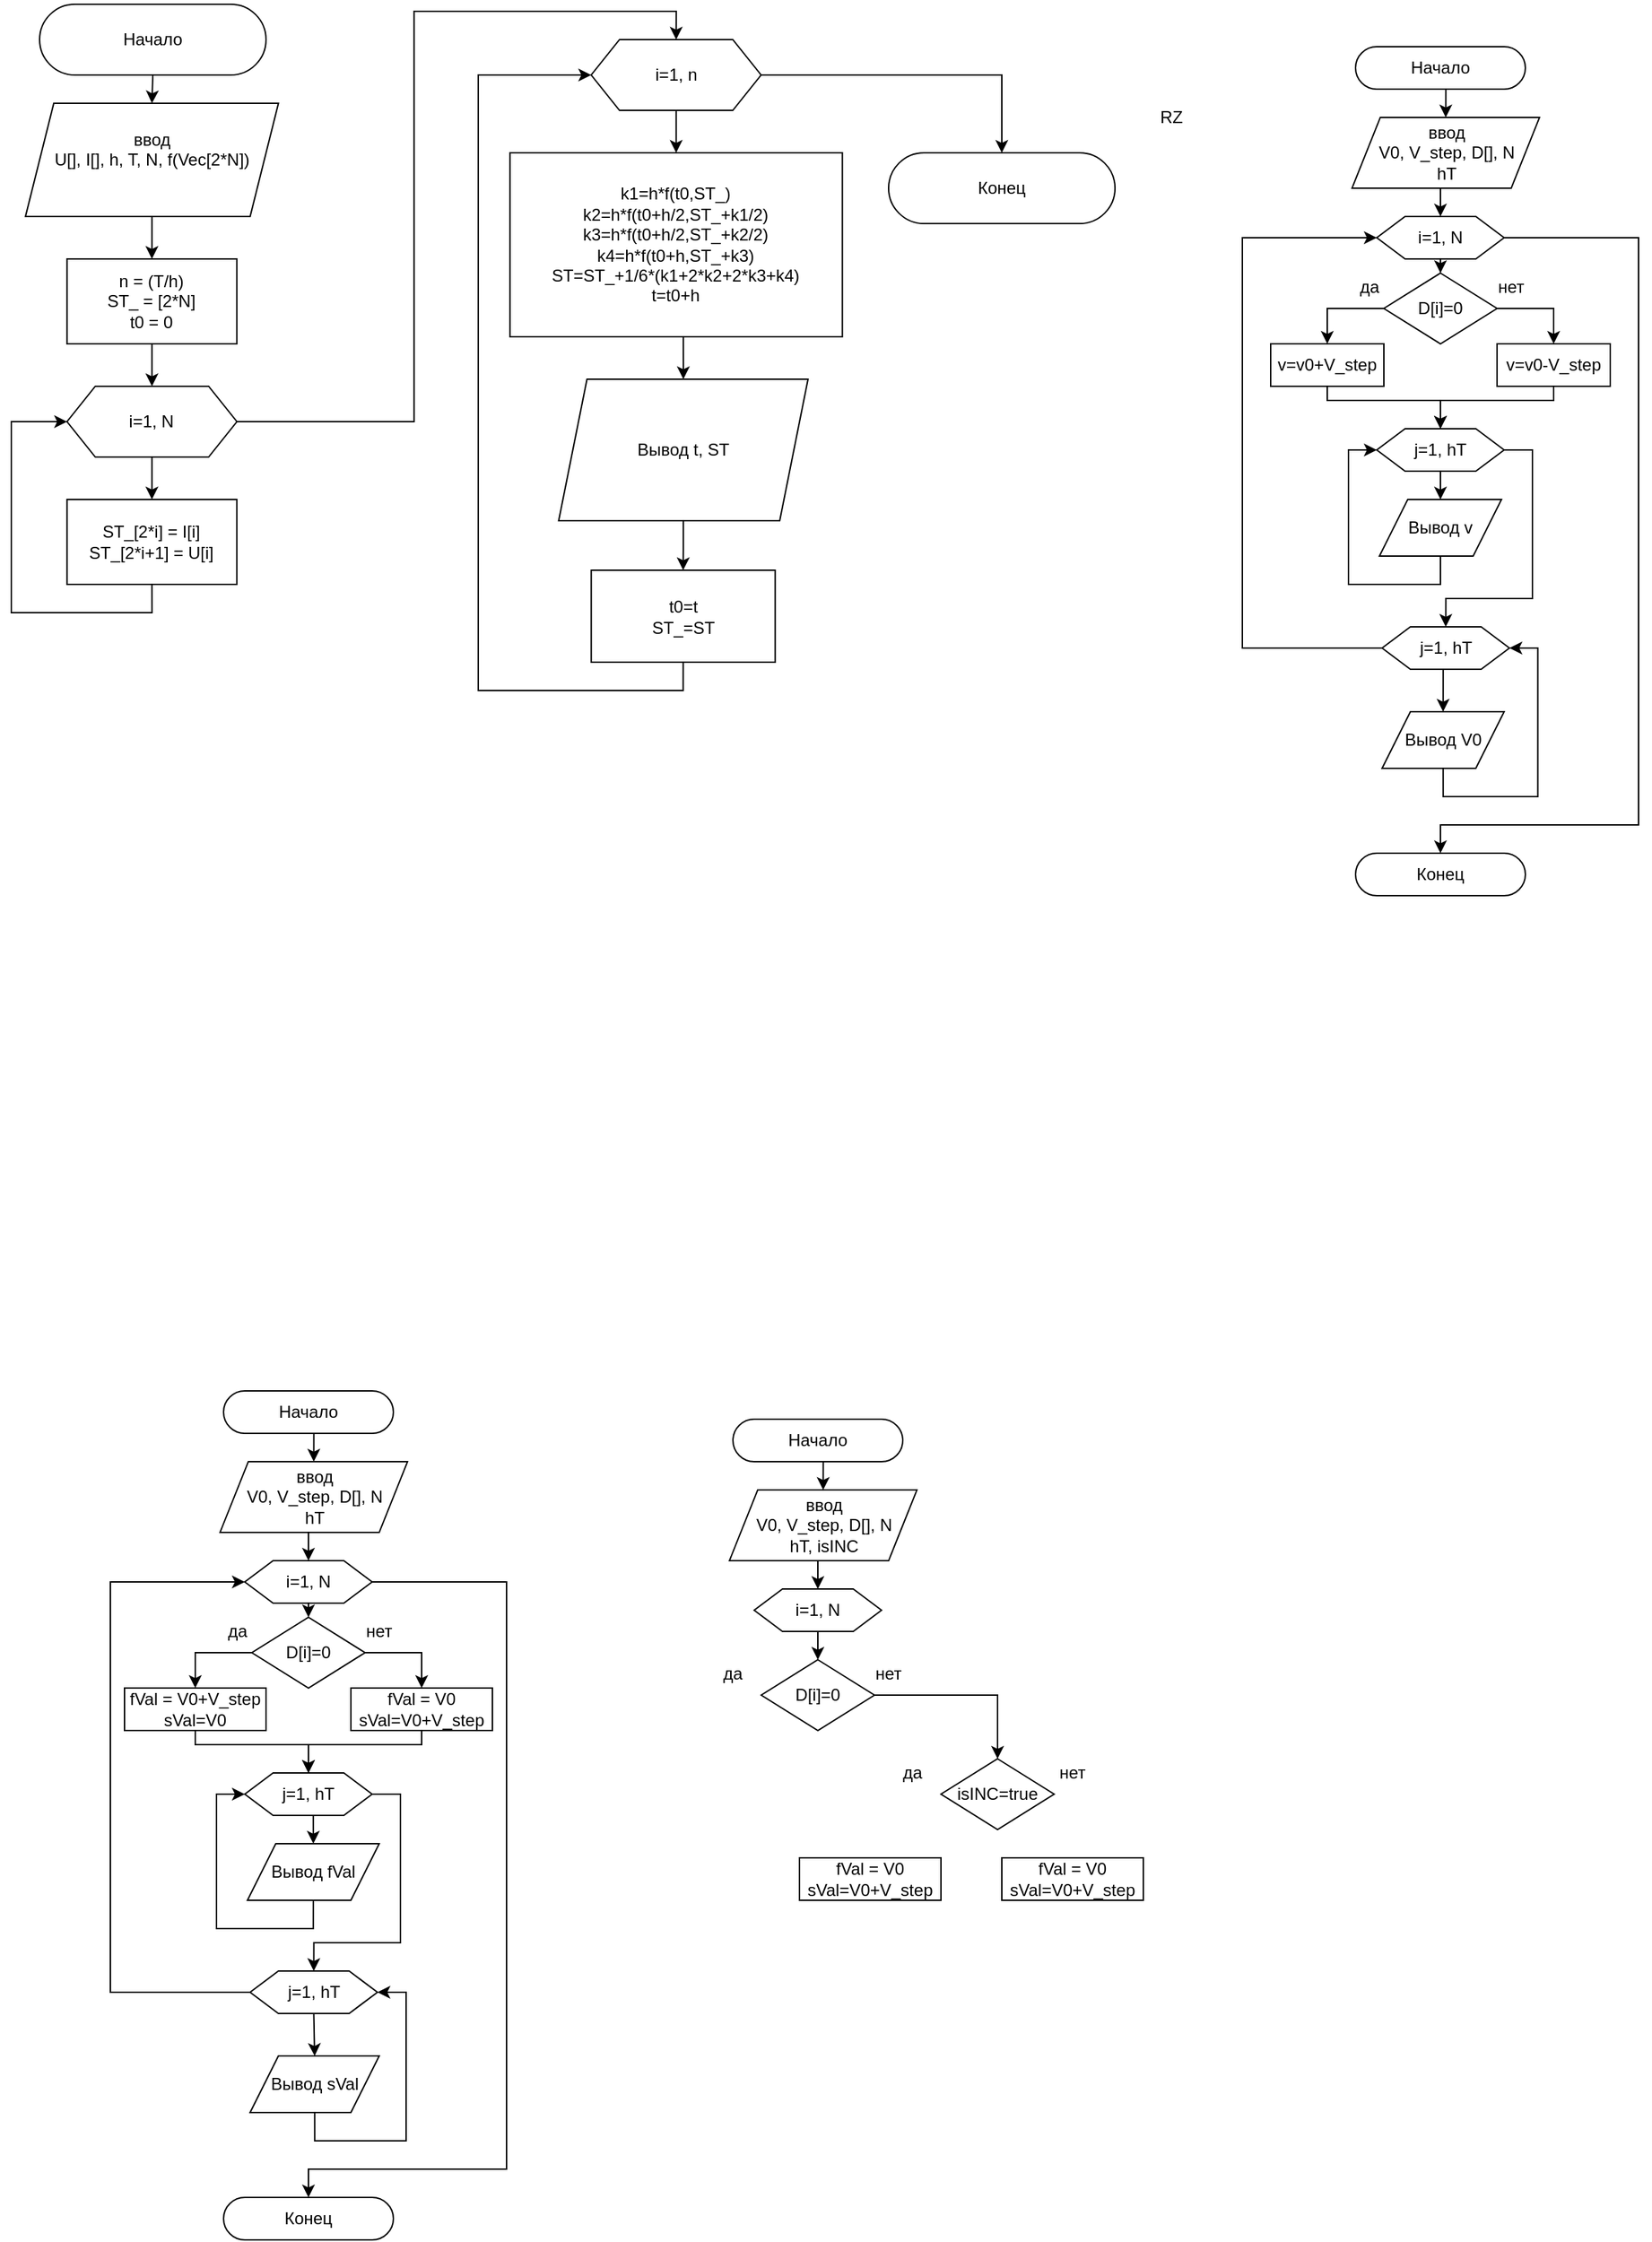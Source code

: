 <mxfile version="14.8.0" type="device"><diagram id="AfqU3J56kdW2E8358h9s" name="Page-1"><mxGraphModel dx="1481" dy="592" grid="1" gridSize="10" guides="1" tooltips="1" connect="1" arrows="1" fold="1" page="1" pageScale="1" pageWidth="827" pageHeight="1169" math="0" shadow="0"><root><mxCell id="0"/><mxCell id="1" parent="0"/><mxCell id="O-pzPhh0yRKNwOQHH59J-8" style="edgeStyle=orthogonalEdgeStyle;rounded=0;orthogonalLoop=1;jettySize=auto;html=1;exitX=0.5;exitY=1;exitDx=0;exitDy=0;entryX=0.5;entryY=0;entryDx=0;entryDy=0;" parent="1" source="O-pzPhh0yRKNwOQHH59J-1" target="O-pzPhh0yRKNwOQHH59J-3" edge="1"><mxGeometry relative="1" as="geometry"/></mxCell><mxCell id="O-pzPhh0yRKNwOQHH59J-1" value="Начало" style="rounded=1;whiteSpace=wrap;html=1;arcSize=50;" parent="1" vertex="1"><mxGeometry x="110" y="10" width="160" height="50" as="geometry"/></mxCell><mxCell id="Xx1nE72F86x4nKgrnMpB-2" style="edgeStyle=orthogonalEdgeStyle;rounded=0;orthogonalLoop=1;jettySize=auto;html=1;exitX=0.5;exitY=1;exitDx=0;exitDy=0;entryX=0.5;entryY=0;entryDx=0;entryDy=0;" parent="1" source="O-pzPhh0yRKNwOQHH59J-3" target="Xx1nE72F86x4nKgrnMpB-1" edge="1"><mxGeometry relative="1" as="geometry"/></mxCell><mxCell id="O-pzPhh0yRKNwOQHH59J-3" value="ввод&lt;br&gt;U[], I[], h, T, N, f(Vec[2*N])&lt;br&gt;&amp;nbsp;" style="shape=parallelogram;perimeter=parallelogramPerimeter;whiteSpace=wrap;html=1;fixedSize=1;" parent="1" vertex="1"><mxGeometry x="100" y="80" width="178.78" height="80" as="geometry"/></mxCell><mxCell id="O-pzPhh0yRKNwOQHH59J-14" style="edgeStyle=orthogonalEdgeStyle;rounded=0;orthogonalLoop=1;jettySize=auto;html=1;exitX=0.5;exitY=1;exitDx=0;exitDy=0;entryX=0.5;entryY=0;entryDx=0;entryDy=0;" parent="1" source="O-pzPhh0yRKNwOQHH59J-9" target="O-pzPhh0yRKNwOQHH59J-13" edge="1"><mxGeometry relative="1" as="geometry"/></mxCell><mxCell id="H5Rm9ekNH7L2vbFLW8RZ-4" style="edgeStyle=orthogonalEdgeStyle;rounded=0;orthogonalLoop=1;jettySize=auto;html=1;exitX=1;exitY=0.5;exitDx=0;exitDy=0;entryX=0.5;entryY=0;entryDx=0;entryDy=0;" parent="1" source="O-pzPhh0yRKNwOQHH59J-9" target="H5Rm9ekNH7L2vbFLW8RZ-2" edge="1"><mxGeometry relative="1" as="geometry"><mxPoint x="572.94" y="525" as="targetPoint"/><Array as="points"><mxPoint x="790" y="60"/></Array></mxGeometry></mxCell><mxCell id="O-pzPhh0yRKNwOQHH59J-9" value="i=1, n" style="shape=hexagon;perimeter=hexagonPerimeter2;whiteSpace=wrap;html=1;fixedSize=1;" parent="1" vertex="1"><mxGeometry x="499.82" y="35" width="120.06" height="50" as="geometry"/></mxCell><mxCell id="O-pzPhh0yRKNwOQHH59J-17" style="edgeStyle=orthogonalEdgeStyle;rounded=0;orthogonalLoop=1;jettySize=auto;html=1;exitX=0.5;exitY=1;exitDx=0;exitDy=0;entryX=0.5;entryY=0;entryDx=0;entryDy=0;" parent="1" source="O-pzPhh0yRKNwOQHH59J-13" target="O-pzPhh0yRKNwOQHH59J-15" edge="1"><mxGeometry relative="1" as="geometry"/></mxCell><mxCell id="O-pzPhh0yRKNwOQHH59J-13" value="k1=h*f(t0,ST_)&lt;br&gt;k2=h*f(t0+h/2,ST_+k1/2)&lt;br&gt;k3=h*f(t0+h/2,ST_+k2/2)&lt;br&gt;k4=h*f(t0+h,ST_+k3)&lt;br&gt;ST=ST_+1/6*(k1+2*k2+2*k3+k4)&lt;br&gt;t=t0+h" style="rounded=0;whiteSpace=wrap;html=1;" parent="1" vertex="1"><mxGeometry x="442.4" y="115" width="234.91" height="130" as="geometry"/></mxCell><mxCell id="H5Rm9ekNH7L2vbFLW8RZ-1" value="" style="edgeStyle=orthogonalEdgeStyle;rounded=0;orthogonalLoop=1;jettySize=auto;html=1;" parent="1" source="O-pzPhh0yRKNwOQHH59J-15" target="O-pzPhh0yRKNwOQHH59J-16" edge="1"><mxGeometry relative="1" as="geometry"/></mxCell><mxCell id="O-pzPhh0yRKNwOQHH59J-15" value="Вывод t, ST" style="shape=parallelogram;perimeter=parallelogramPerimeter;whiteSpace=wrap;html=1;fixedSize=1;" parent="1" vertex="1"><mxGeometry x="476.83" y="275" width="176.22" height="100" as="geometry"/></mxCell><mxCell id="H5Rm9ekNH7L2vbFLW8RZ-7" style="edgeStyle=orthogonalEdgeStyle;rounded=0;orthogonalLoop=1;jettySize=auto;html=1;exitX=0.5;exitY=1;exitDx=0;exitDy=0;entryX=0;entryY=0.5;entryDx=0;entryDy=0;" parent="1" source="O-pzPhh0yRKNwOQHH59J-16" target="O-pzPhh0yRKNwOQHH59J-9" edge="1"><mxGeometry relative="1" as="geometry"><Array as="points"><mxPoint x="565" y="495"/><mxPoint x="420" y="495"/><mxPoint x="420" y="60"/></Array></mxGeometry></mxCell><mxCell id="O-pzPhh0yRKNwOQHH59J-16" value="t0=t&lt;br&gt;ST_=ST" style="rounded=0;whiteSpace=wrap;html=1;" parent="1" vertex="1"><mxGeometry x="499.82" y="410" width="130" height="65" as="geometry"/></mxCell><mxCell id="O-pzPhh0yRKNwOQHH59J-25" style="edgeStyle=orthogonalEdgeStyle;rounded=0;orthogonalLoop=1;jettySize=auto;html=1;exitX=0.5;exitY=1;exitDx=0;exitDy=0;entryX=0.5;entryY=0;entryDx=0;entryDy=0;" parent="1" source="O-pzPhh0yRKNwOQHH59J-26" target="O-pzPhh0yRKNwOQHH59J-28" edge="1"><mxGeometry relative="1" as="geometry"/></mxCell><mxCell id="O-pzPhh0yRKNwOQHH59J-26" value="Начало" style="rounded=1;whiteSpace=wrap;html=1;arcSize=50;" parent="1" vertex="1"><mxGeometry x="1040" y="40" width="120" height="30" as="geometry"/></mxCell><mxCell id="O-pzPhh0yRKNwOQHH59J-27" style="edgeStyle=orthogonalEdgeStyle;rounded=0;orthogonalLoop=1;jettySize=auto;html=1;exitX=0.5;exitY=1;exitDx=0;exitDy=0;entryX=0.5;entryY=0;entryDx=0;entryDy=0;" parent="1" source="O-pzPhh0yRKNwOQHH59J-28" target="O-pzPhh0yRKNwOQHH59J-31" edge="1"><mxGeometry relative="1" as="geometry"/></mxCell><mxCell id="O-pzPhh0yRKNwOQHH59J-28" value="ввод&lt;br&gt;V0, V_step, D[], N&lt;br&gt;hT" style="shape=parallelogram;perimeter=parallelogramPerimeter;whiteSpace=wrap;html=1;fixedSize=1;" parent="1" vertex="1"><mxGeometry x="1037.5" y="90" width="132.5" height="50" as="geometry"/></mxCell><mxCell id="O-pzPhh0yRKNwOQHH59J-41" style="edgeStyle=orthogonalEdgeStyle;rounded=0;orthogonalLoop=1;jettySize=auto;html=1;exitX=0.5;exitY=1;exitDx=0;exitDy=0;entryX=0.5;entryY=0;entryDx=0;entryDy=0;" parent="1" source="O-pzPhh0yRKNwOQHH59J-31" target="O-pzPhh0yRKNwOQHH59J-39" edge="1"><mxGeometry relative="1" as="geometry"/></mxCell><mxCell id="O-pzPhh0yRKNwOQHH59J-67" style="edgeStyle=orthogonalEdgeStyle;rounded=0;orthogonalLoop=1;jettySize=auto;html=1;exitX=1;exitY=0.5;exitDx=0;exitDy=0;entryX=0.5;entryY=0;entryDx=0;entryDy=0;" parent="1" source="O-pzPhh0yRKNwOQHH59J-31" target="O-pzPhh0yRKNwOQHH59J-38" edge="1"><mxGeometry relative="1" as="geometry"><mxPoint x="1080" y="590" as="targetPoint"/><Array as="points"><mxPoint x="1240" y="175"/><mxPoint x="1240" y="590"/><mxPoint x="1100" y="590"/></Array></mxGeometry></mxCell><mxCell id="O-pzPhh0yRKNwOQHH59J-31" value="i=1, N" style="shape=hexagon;perimeter=hexagonPerimeter2;whiteSpace=wrap;html=1;fixedSize=1;" parent="1" vertex="1"><mxGeometry x="1055" y="160" width="90" height="30" as="geometry"/></mxCell><mxCell id="O-pzPhh0yRKNwOQHH59J-38" value="Конец" style="rounded=1;whiteSpace=wrap;html=1;arcSize=50;" parent="1" vertex="1"><mxGeometry x="1040.01" y="610" width="120" height="30" as="geometry"/></mxCell><mxCell id="O-pzPhh0yRKNwOQHH59J-47" style="edgeStyle=orthogonalEdgeStyle;rounded=0;orthogonalLoop=1;jettySize=auto;html=1;exitX=0;exitY=0.5;exitDx=0;exitDy=0;entryX=0.5;entryY=0;entryDx=0;entryDy=0;" parent="1" source="O-pzPhh0yRKNwOQHH59J-39" target="O-pzPhh0yRKNwOQHH59J-45" edge="1"><mxGeometry relative="1" as="geometry"/></mxCell><mxCell id="O-pzPhh0yRKNwOQHH59J-48" style="edgeStyle=orthogonalEdgeStyle;rounded=0;orthogonalLoop=1;jettySize=auto;html=1;exitX=1;exitY=0.5;exitDx=0;exitDy=0;entryX=0.5;entryY=0;entryDx=0;entryDy=0;" parent="1" source="O-pzPhh0yRKNwOQHH59J-39" target="O-pzPhh0yRKNwOQHH59J-46" edge="1"><mxGeometry relative="1" as="geometry"/></mxCell><mxCell id="O-pzPhh0yRKNwOQHH59J-39" value="D[i]=0" style="rhombus;whiteSpace=wrap;html=1;" parent="1" vertex="1"><mxGeometry x="1060" y="200" width="80" height="50" as="geometry"/></mxCell><mxCell id="O-pzPhh0yRKNwOQHH59J-42" value="да" style="text;html=1;strokeColor=none;fillColor=none;align=center;verticalAlign=middle;whiteSpace=wrap;rounded=0;" parent="1" vertex="1"><mxGeometry x="1030" y="200" width="40" height="20" as="geometry"/></mxCell><mxCell id="O-pzPhh0yRKNwOQHH59J-43" value="нет" style="text;html=1;strokeColor=none;fillColor=none;align=center;verticalAlign=middle;whiteSpace=wrap;rounded=0;" parent="1" vertex="1"><mxGeometry x="1130" y="200" width="40" height="20" as="geometry"/></mxCell><mxCell id="O-pzPhh0yRKNwOQHH59J-50" style="edgeStyle=orthogonalEdgeStyle;rounded=0;orthogonalLoop=1;jettySize=auto;html=1;exitX=0.5;exitY=1;exitDx=0;exitDy=0;entryX=0.5;entryY=0;entryDx=0;entryDy=0;" parent="1" source="O-pzPhh0yRKNwOQHH59J-45" target="O-pzPhh0yRKNwOQHH59J-49" edge="1"><mxGeometry relative="1" as="geometry"><Array as="points"><mxPoint x="1020" y="290"/><mxPoint x="1100" y="290"/></Array></mxGeometry></mxCell><mxCell id="O-pzPhh0yRKNwOQHH59J-45" value="v=v0+V_step" style="rounded=0;whiteSpace=wrap;html=1;" parent="1" vertex="1"><mxGeometry x="980" y="250" width="80" height="30" as="geometry"/></mxCell><mxCell id="O-pzPhh0yRKNwOQHH59J-54" style="edgeStyle=orthogonalEdgeStyle;rounded=0;orthogonalLoop=1;jettySize=auto;html=1;exitX=0.5;exitY=1;exitDx=0;exitDy=0;entryX=0.5;entryY=0;entryDx=0;entryDy=0;" parent="1" source="O-pzPhh0yRKNwOQHH59J-46" target="O-pzPhh0yRKNwOQHH59J-49" edge="1"><mxGeometry relative="1" as="geometry"><Array as="points"><mxPoint x="1180" y="290"/><mxPoint x="1100" y="290"/></Array></mxGeometry></mxCell><mxCell id="O-pzPhh0yRKNwOQHH59J-46" value="v=v0-V_step" style="rounded=0;whiteSpace=wrap;html=1;" parent="1" vertex="1"><mxGeometry x="1140" y="250" width="80" height="30" as="geometry"/></mxCell><mxCell id="O-pzPhh0yRKNwOQHH59J-56" style="edgeStyle=orthogonalEdgeStyle;rounded=0;orthogonalLoop=1;jettySize=auto;html=1;exitX=0.5;exitY=1;exitDx=0;exitDy=0;entryX=0.5;entryY=0;entryDx=0;entryDy=0;" parent="1" source="O-pzPhh0yRKNwOQHH59J-49" target="O-pzPhh0yRKNwOQHH59J-55" edge="1"><mxGeometry relative="1" as="geometry"/></mxCell><mxCell id="O-pzPhh0yRKNwOQHH59J-60" style="edgeStyle=orthogonalEdgeStyle;rounded=0;orthogonalLoop=1;jettySize=auto;html=1;exitX=1;exitY=0.5;exitDx=0;exitDy=0;entryX=0.5;entryY=0;entryDx=0;entryDy=0;" parent="1" source="O-pzPhh0yRKNwOQHH59J-49" target="O-pzPhh0yRKNwOQHH59J-58" edge="1"><mxGeometry relative="1" as="geometry"><Array as="points"><mxPoint x="1165" y="325"/><mxPoint x="1165" y="430"/><mxPoint x="1104" y="430"/></Array></mxGeometry></mxCell><mxCell id="O-pzPhh0yRKNwOQHH59J-49" value="j=1, hT" style="shape=hexagon;perimeter=hexagonPerimeter2;whiteSpace=wrap;html=1;fixedSize=1;" parent="1" vertex="1"><mxGeometry x="1055" y="310" width="90" height="30" as="geometry"/></mxCell><mxCell id="O-pzPhh0yRKNwOQHH59J-57" style="edgeStyle=orthogonalEdgeStyle;rounded=0;orthogonalLoop=1;jettySize=auto;html=1;exitX=0.5;exitY=1;exitDx=0;exitDy=0;entryX=0;entryY=0.5;entryDx=0;entryDy=0;" parent="1" source="O-pzPhh0yRKNwOQHH59J-55" target="O-pzPhh0yRKNwOQHH59J-49" edge="1"><mxGeometry relative="1" as="geometry"/></mxCell><mxCell id="O-pzPhh0yRKNwOQHH59J-55" value="Вывод v" style="shape=parallelogram;perimeter=parallelogramPerimeter;whiteSpace=wrap;html=1;fixedSize=1;" parent="1" vertex="1"><mxGeometry x="1056.88" y="360" width="86.25" height="40" as="geometry"/></mxCell><mxCell id="O-pzPhh0yRKNwOQHH59J-63" style="edgeStyle=orthogonalEdgeStyle;rounded=0;orthogonalLoop=1;jettySize=auto;html=1;exitX=0.5;exitY=1;exitDx=0;exitDy=0;entryX=0.5;entryY=0;entryDx=0;entryDy=0;" parent="1" source="O-pzPhh0yRKNwOQHH59J-58" target="O-pzPhh0yRKNwOQHH59J-61" edge="1"><mxGeometry relative="1" as="geometry"/></mxCell><mxCell id="O-pzPhh0yRKNwOQHH59J-66" style="edgeStyle=orthogonalEdgeStyle;rounded=0;orthogonalLoop=1;jettySize=auto;html=1;exitX=0;exitY=0.5;exitDx=0;exitDy=0;entryX=0;entryY=0.5;entryDx=0;entryDy=0;" parent="1" source="O-pzPhh0yRKNwOQHH59J-58" target="O-pzPhh0yRKNwOQHH59J-31" edge="1"><mxGeometry relative="1" as="geometry"><Array as="points"><mxPoint x="960" y="465"/><mxPoint x="960" y="175"/></Array></mxGeometry></mxCell><mxCell id="O-pzPhh0yRKNwOQHH59J-58" value="j=1, hT" style="shape=hexagon;perimeter=hexagonPerimeter2;whiteSpace=wrap;html=1;fixedSize=1;" parent="1" vertex="1"><mxGeometry x="1058.75" y="450" width="90" height="30" as="geometry"/></mxCell><mxCell id="O-pzPhh0yRKNwOQHH59J-65" style="edgeStyle=orthogonalEdgeStyle;rounded=0;orthogonalLoop=1;jettySize=auto;html=1;exitX=0.5;exitY=1;exitDx=0;exitDy=0;entryX=1;entryY=0.5;entryDx=0;entryDy=0;" parent="1" source="O-pzPhh0yRKNwOQHH59J-61" target="O-pzPhh0yRKNwOQHH59J-58" edge="1"><mxGeometry relative="1" as="geometry"/></mxCell><mxCell id="O-pzPhh0yRKNwOQHH59J-61" value="Вывод V0" style="shape=parallelogram;perimeter=parallelogramPerimeter;whiteSpace=wrap;html=1;fixedSize=1;" parent="1" vertex="1"><mxGeometry x="1058.75" y="510" width="86.25" height="40" as="geometry"/></mxCell><mxCell id="O-pzPhh0yRKNwOQHH59J-69" value="RZ" style="text;html=1;strokeColor=none;fillColor=none;align=center;verticalAlign=middle;whiteSpace=wrap;rounded=0;" parent="1" vertex="1"><mxGeometry x="890" y="80" width="40" height="20" as="geometry"/></mxCell><mxCell id="O-pzPhh0yRKNwOQHH59J-97" style="edgeStyle=orthogonalEdgeStyle;rounded=0;orthogonalLoop=1;jettySize=auto;html=1;exitX=0.5;exitY=1;exitDx=0;exitDy=0;entryX=0.5;entryY=0;entryDx=0;entryDy=0;" parent="1" source="O-pzPhh0yRKNwOQHH59J-98" target="O-pzPhh0yRKNwOQHH59J-100" edge="1"><mxGeometry relative="1" as="geometry"/></mxCell><mxCell id="O-pzPhh0yRKNwOQHH59J-98" value="Начало" style="rounded=1;whiteSpace=wrap;html=1;arcSize=50;" parent="1" vertex="1"><mxGeometry x="240" y="990" width="120" height="30" as="geometry"/></mxCell><mxCell id="O-pzPhh0yRKNwOQHH59J-99" style="edgeStyle=orthogonalEdgeStyle;rounded=0;orthogonalLoop=1;jettySize=auto;html=1;exitX=0.5;exitY=1;exitDx=0;exitDy=0;entryX=0.5;entryY=0;entryDx=0;entryDy=0;" parent="1" source="O-pzPhh0yRKNwOQHH59J-100" target="O-pzPhh0yRKNwOQHH59J-103" edge="1"><mxGeometry relative="1" as="geometry"/></mxCell><mxCell id="O-pzPhh0yRKNwOQHH59J-100" value="ввод&lt;br&gt;V0, V_step, D[], N&lt;br&gt;hT" style="shape=parallelogram;perimeter=parallelogramPerimeter;whiteSpace=wrap;html=1;fixedSize=1;" parent="1" vertex="1"><mxGeometry x="237.5" y="1040" width="132.5" height="50" as="geometry"/></mxCell><mxCell id="O-pzPhh0yRKNwOQHH59J-101" style="edgeStyle=orthogonalEdgeStyle;rounded=0;orthogonalLoop=1;jettySize=auto;html=1;exitX=0.5;exitY=1;exitDx=0;exitDy=0;entryX=0.5;entryY=0;entryDx=0;entryDy=0;" parent="1" source="O-pzPhh0yRKNwOQHH59J-103" target="O-pzPhh0yRKNwOQHH59J-107" edge="1"><mxGeometry relative="1" as="geometry"/></mxCell><mxCell id="O-pzPhh0yRKNwOQHH59J-102" style="edgeStyle=orthogonalEdgeStyle;rounded=0;orthogonalLoop=1;jettySize=auto;html=1;exitX=1;exitY=0.5;exitDx=0;exitDy=0;entryX=0.5;entryY=0;entryDx=0;entryDy=0;" parent="1" source="O-pzPhh0yRKNwOQHH59J-103" target="O-pzPhh0yRKNwOQHH59J-104" edge="1"><mxGeometry relative="1" as="geometry"><mxPoint x="280" y="1540" as="targetPoint"/><Array as="points"><mxPoint x="440" y="1125"/><mxPoint x="440" y="1540"/><mxPoint x="300" y="1540"/></Array></mxGeometry></mxCell><mxCell id="O-pzPhh0yRKNwOQHH59J-103" value="i=1, N" style="shape=hexagon;perimeter=hexagonPerimeter2;whiteSpace=wrap;html=1;fixedSize=1;" parent="1" vertex="1"><mxGeometry x="255" y="1110" width="90" height="30" as="geometry"/></mxCell><mxCell id="O-pzPhh0yRKNwOQHH59J-104" value="Конец" style="rounded=1;whiteSpace=wrap;html=1;arcSize=50;" parent="1" vertex="1"><mxGeometry x="240.01" y="1560" width="120" height="30" as="geometry"/></mxCell><mxCell id="O-pzPhh0yRKNwOQHH59J-105" style="edgeStyle=orthogonalEdgeStyle;rounded=0;orthogonalLoop=1;jettySize=auto;html=1;exitX=0;exitY=0.5;exitDx=0;exitDy=0;entryX=0.5;entryY=0;entryDx=0;entryDy=0;" parent="1" source="O-pzPhh0yRKNwOQHH59J-107" target="O-pzPhh0yRKNwOQHH59J-111" edge="1"><mxGeometry relative="1" as="geometry"/></mxCell><mxCell id="O-pzPhh0yRKNwOQHH59J-106" style="edgeStyle=orthogonalEdgeStyle;rounded=0;orthogonalLoop=1;jettySize=auto;html=1;exitX=1;exitY=0.5;exitDx=0;exitDy=0;entryX=0.5;entryY=0;entryDx=0;entryDy=0;" parent="1" source="O-pzPhh0yRKNwOQHH59J-107" target="O-pzPhh0yRKNwOQHH59J-113" edge="1"><mxGeometry relative="1" as="geometry"/></mxCell><mxCell id="O-pzPhh0yRKNwOQHH59J-107" value="D[i]=0" style="rhombus;whiteSpace=wrap;html=1;" parent="1" vertex="1"><mxGeometry x="260" y="1150" width="80" height="50" as="geometry"/></mxCell><mxCell id="O-pzPhh0yRKNwOQHH59J-108" value="да" style="text;html=1;strokeColor=none;fillColor=none;align=center;verticalAlign=middle;whiteSpace=wrap;rounded=0;" parent="1" vertex="1"><mxGeometry x="230" y="1150" width="40" height="20" as="geometry"/></mxCell><mxCell id="O-pzPhh0yRKNwOQHH59J-109" value="нет" style="text;html=1;strokeColor=none;fillColor=none;align=center;verticalAlign=middle;whiteSpace=wrap;rounded=0;" parent="1" vertex="1"><mxGeometry x="330" y="1150" width="40" height="20" as="geometry"/></mxCell><mxCell id="O-pzPhh0yRKNwOQHH59J-110" style="edgeStyle=orthogonalEdgeStyle;rounded=0;orthogonalLoop=1;jettySize=auto;html=1;exitX=0.5;exitY=1;exitDx=0;exitDy=0;entryX=0.5;entryY=0;entryDx=0;entryDy=0;" parent="1" source="O-pzPhh0yRKNwOQHH59J-111" target="O-pzPhh0yRKNwOQHH59J-116" edge="1"><mxGeometry relative="1" as="geometry"><Array as="points"><mxPoint x="220" y="1240"/><mxPoint x="300" y="1240"/></Array></mxGeometry></mxCell><mxCell id="O-pzPhh0yRKNwOQHH59J-111" value="fVal = V0+V_step&lt;br&gt;sVal=V0" style="rounded=0;whiteSpace=wrap;html=1;" parent="1" vertex="1"><mxGeometry x="170" y="1200" width="100" height="30" as="geometry"/></mxCell><mxCell id="O-pzPhh0yRKNwOQHH59J-112" style="edgeStyle=orthogonalEdgeStyle;rounded=0;orthogonalLoop=1;jettySize=auto;html=1;exitX=0.5;exitY=1;exitDx=0;exitDy=0;entryX=0.5;entryY=0;entryDx=0;entryDy=0;" parent="1" source="O-pzPhh0yRKNwOQHH59J-113" target="O-pzPhh0yRKNwOQHH59J-116" edge="1"><mxGeometry relative="1" as="geometry"><Array as="points"><mxPoint x="380" y="1240"/><mxPoint x="300" y="1240"/></Array></mxGeometry></mxCell><mxCell id="O-pzPhh0yRKNwOQHH59J-113" value="fVal = V0 sVal=V0+V_step" style="rounded=0;whiteSpace=wrap;html=1;" parent="1" vertex="1"><mxGeometry x="330" y="1200" width="100" height="30" as="geometry"/></mxCell><mxCell id="O-pzPhh0yRKNwOQHH59J-114" style="edgeStyle=orthogonalEdgeStyle;rounded=0;orthogonalLoop=1;jettySize=auto;html=1;exitX=0.5;exitY=1;exitDx=0;exitDy=0;entryX=0.5;entryY=0;entryDx=0;entryDy=0;" parent="1" source="O-pzPhh0yRKNwOQHH59J-116" target="O-pzPhh0yRKNwOQHH59J-118" edge="1"><mxGeometry relative="1" as="geometry"/></mxCell><mxCell id="O-pzPhh0yRKNwOQHH59J-115" style="edgeStyle=orthogonalEdgeStyle;rounded=0;orthogonalLoop=1;jettySize=auto;html=1;exitX=1;exitY=0.5;exitDx=0;exitDy=0;entryX=0.5;entryY=0;entryDx=0;entryDy=0;" parent="1" source="O-pzPhh0yRKNwOQHH59J-116" target="O-pzPhh0yRKNwOQHH59J-121" edge="1"><mxGeometry relative="1" as="geometry"><Array as="points"><mxPoint x="365" y="1275"/><mxPoint x="365" y="1380"/><mxPoint x="304" y="1380"/></Array></mxGeometry></mxCell><mxCell id="O-pzPhh0yRKNwOQHH59J-116" value="j=1, hT" style="shape=hexagon;perimeter=hexagonPerimeter2;whiteSpace=wrap;html=1;fixedSize=1;" parent="1" vertex="1"><mxGeometry x="255" y="1260" width="90" height="30" as="geometry"/></mxCell><mxCell id="O-pzPhh0yRKNwOQHH59J-117" style="edgeStyle=orthogonalEdgeStyle;rounded=0;orthogonalLoop=1;jettySize=auto;html=1;exitX=0.5;exitY=1;exitDx=0;exitDy=0;entryX=0;entryY=0.5;entryDx=0;entryDy=0;" parent="1" source="O-pzPhh0yRKNwOQHH59J-118" target="O-pzPhh0yRKNwOQHH59J-116" edge="1"><mxGeometry relative="1" as="geometry"/></mxCell><mxCell id="O-pzPhh0yRKNwOQHH59J-118" value="Вывод fVal" style="shape=parallelogram;perimeter=parallelogramPerimeter;whiteSpace=wrap;html=1;fixedSize=1;" parent="1" vertex="1"><mxGeometry x="256.88" y="1310" width="93.12" height="40" as="geometry"/></mxCell><mxCell id="O-pzPhh0yRKNwOQHH59J-119" style="edgeStyle=orthogonalEdgeStyle;rounded=0;orthogonalLoop=1;jettySize=auto;html=1;exitX=0.5;exitY=1;exitDx=0;exitDy=0;entryX=0.5;entryY=0;entryDx=0;entryDy=0;" parent="1" source="O-pzPhh0yRKNwOQHH59J-121" target="O-pzPhh0yRKNwOQHH59J-123" edge="1"><mxGeometry relative="1" as="geometry"/></mxCell><mxCell id="O-pzPhh0yRKNwOQHH59J-120" style="edgeStyle=orthogonalEdgeStyle;rounded=0;orthogonalLoop=1;jettySize=auto;html=1;exitX=0;exitY=0.5;exitDx=0;exitDy=0;entryX=0;entryY=0.5;entryDx=0;entryDy=0;" parent="1" source="O-pzPhh0yRKNwOQHH59J-121" target="O-pzPhh0yRKNwOQHH59J-103" edge="1"><mxGeometry relative="1" as="geometry"><Array as="points"><mxPoint x="160" y="1415"/><mxPoint x="160" y="1125"/></Array></mxGeometry></mxCell><mxCell id="O-pzPhh0yRKNwOQHH59J-121" value="j=1, hT" style="shape=hexagon;perimeter=hexagonPerimeter2;whiteSpace=wrap;html=1;fixedSize=1;" parent="1" vertex="1"><mxGeometry x="258.75" y="1400" width="90" height="30" as="geometry"/></mxCell><mxCell id="O-pzPhh0yRKNwOQHH59J-122" style="edgeStyle=orthogonalEdgeStyle;rounded=0;orthogonalLoop=1;jettySize=auto;html=1;exitX=0.5;exitY=1;exitDx=0;exitDy=0;entryX=1;entryY=0.5;entryDx=0;entryDy=0;" parent="1" source="O-pzPhh0yRKNwOQHH59J-123" target="O-pzPhh0yRKNwOQHH59J-121" edge="1"><mxGeometry relative="1" as="geometry"><Array as="points"><mxPoint x="304" y="1520"/><mxPoint x="369" y="1520"/><mxPoint x="369" y="1415"/></Array></mxGeometry></mxCell><mxCell id="O-pzPhh0yRKNwOQHH59J-123" value="Вывод sVal" style="shape=parallelogram;perimeter=parallelogramPerimeter;whiteSpace=wrap;html=1;fixedSize=1;" parent="1" vertex="1"><mxGeometry x="258.75" y="1460" width="91.25" height="40" as="geometry"/></mxCell><mxCell id="H5Rm9ekNH7L2vbFLW8RZ-2" value="Конец" style="rounded=1;whiteSpace=wrap;html=1;arcSize=50;" parent="1" vertex="1"><mxGeometry x="710" y="115" width="160" height="50" as="geometry"/></mxCell><mxCell id="H5Rm9ekNH7L2vbFLW8RZ-8" style="edgeStyle=orthogonalEdgeStyle;rounded=0;orthogonalLoop=1;jettySize=auto;html=1;exitX=0.5;exitY=1;exitDx=0;exitDy=0;entryX=0.5;entryY=0;entryDx=0;entryDy=0;" parent="1" source="H5Rm9ekNH7L2vbFLW8RZ-9" target="H5Rm9ekNH7L2vbFLW8RZ-11" edge="1"><mxGeometry relative="1" as="geometry"/></mxCell><mxCell id="H5Rm9ekNH7L2vbFLW8RZ-9" value="Начало" style="rounded=1;whiteSpace=wrap;html=1;arcSize=50;" parent="1" vertex="1"><mxGeometry x="600" y="1010" width="120" height="30" as="geometry"/></mxCell><mxCell id="H5Rm9ekNH7L2vbFLW8RZ-10" style="edgeStyle=orthogonalEdgeStyle;rounded=0;orthogonalLoop=1;jettySize=auto;html=1;exitX=0.5;exitY=1;exitDx=0;exitDy=0;entryX=0.5;entryY=0;entryDx=0;entryDy=0;" parent="1" source="H5Rm9ekNH7L2vbFLW8RZ-11" target="H5Rm9ekNH7L2vbFLW8RZ-14" edge="1"><mxGeometry relative="1" as="geometry"/></mxCell><mxCell id="H5Rm9ekNH7L2vbFLW8RZ-11" value="ввод&lt;br&gt;V0, V_step, D[], N&lt;br&gt;hT, isINC" style="shape=parallelogram;perimeter=parallelogramPerimeter;whiteSpace=wrap;html=1;fixedSize=1;" parent="1" vertex="1"><mxGeometry x="597.5" y="1060" width="132.5" height="50" as="geometry"/></mxCell><mxCell id="H5Rm9ekNH7L2vbFLW8RZ-12" style="edgeStyle=orthogonalEdgeStyle;rounded=0;orthogonalLoop=1;jettySize=auto;html=1;exitX=0.5;exitY=1;exitDx=0;exitDy=0;entryX=0.5;entryY=0;entryDx=0;entryDy=0;" parent="1" source="H5Rm9ekNH7L2vbFLW8RZ-14" target="H5Rm9ekNH7L2vbFLW8RZ-18" edge="1"><mxGeometry relative="1" as="geometry"/></mxCell><mxCell id="H5Rm9ekNH7L2vbFLW8RZ-14" value="i=1, N" style="shape=hexagon;perimeter=hexagonPerimeter2;whiteSpace=wrap;html=1;fixedSize=1;" parent="1" vertex="1"><mxGeometry x="615" y="1130" width="90" height="30" as="geometry"/></mxCell><mxCell id="H5Rm9ekNH7L2vbFLW8RZ-17" style="edgeStyle=orthogonalEdgeStyle;rounded=0;orthogonalLoop=1;jettySize=auto;html=1;exitX=1;exitY=0.5;exitDx=0;exitDy=0;entryX=0.5;entryY=0;entryDx=0;entryDy=0;" parent="1" source="H5Rm9ekNH7L2vbFLW8RZ-18" target="H5Rm9ekNH7L2vbFLW8RZ-36" edge="1"><mxGeometry relative="1" as="geometry"><mxPoint x="740" y="1230" as="targetPoint"/><Array as="points"><mxPoint x="787" y="1205"/></Array></mxGeometry></mxCell><mxCell id="H5Rm9ekNH7L2vbFLW8RZ-18" value="D[i]=0" style="rhombus;whiteSpace=wrap;html=1;" parent="1" vertex="1"><mxGeometry x="620" y="1180" width="80" height="50" as="geometry"/></mxCell><mxCell id="H5Rm9ekNH7L2vbFLW8RZ-20" value="нет" style="text;html=1;strokeColor=none;fillColor=none;align=center;verticalAlign=middle;whiteSpace=wrap;rounded=0;" parent="1" vertex="1"><mxGeometry x="690" y="1180" width="40" height="20" as="geometry"/></mxCell><mxCell id="H5Rm9ekNH7L2vbFLW8RZ-36" value="isINC=true" style="rhombus;whiteSpace=wrap;html=1;" parent="1" vertex="1"><mxGeometry x="747" y="1250" width="80" height="50" as="geometry"/></mxCell><mxCell id="H5Rm9ekNH7L2vbFLW8RZ-37" value="нет" style="text;html=1;strokeColor=none;fillColor=none;align=center;verticalAlign=middle;whiteSpace=wrap;rounded=0;" parent="1" vertex="1"><mxGeometry x="820" y="1250" width="40" height="20" as="geometry"/></mxCell><mxCell id="H5Rm9ekNH7L2vbFLW8RZ-39" value="да" style="text;html=1;strokeColor=none;fillColor=none;align=center;verticalAlign=middle;whiteSpace=wrap;rounded=0;" parent="1" vertex="1"><mxGeometry x="707" y="1250" width="40" height="20" as="geometry"/></mxCell><mxCell id="H5Rm9ekNH7L2vbFLW8RZ-40" value="да" style="text;html=1;strokeColor=none;fillColor=none;align=center;verticalAlign=middle;whiteSpace=wrap;rounded=0;" parent="1" vertex="1"><mxGeometry x="580" y="1180" width="40" height="20" as="geometry"/></mxCell><mxCell id="H5Rm9ekNH7L2vbFLW8RZ-41" value="fVal = V0 sVal=V0+V_step" style="rounded=0;whiteSpace=wrap;html=1;" parent="1" vertex="1"><mxGeometry x="647" y="1320" width="100" height="30" as="geometry"/></mxCell><mxCell id="H5Rm9ekNH7L2vbFLW8RZ-42" value="fVal = V0 sVal=V0+V_step" style="rounded=0;whiteSpace=wrap;html=1;" parent="1" vertex="1"><mxGeometry x="790" y="1320" width="100" height="30" as="geometry"/></mxCell><mxCell id="W46o5tV4e_hoqWgi2O6e-2" style="edgeStyle=orthogonalEdgeStyle;rounded=0;orthogonalLoop=1;jettySize=auto;html=1;exitX=0.5;exitY=1;exitDx=0;exitDy=0;entryX=0.5;entryY=0;entryDx=0;entryDy=0;" edge="1" parent="1" source="Xx1nE72F86x4nKgrnMpB-1" target="W46o5tV4e_hoqWgi2O6e-1"><mxGeometry relative="1" as="geometry"/></mxCell><mxCell id="Xx1nE72F86x4nKgrnMpB-1" value="n = (T/h)&lt;br&gt;ST_ = [2*N]&lt;br&gt;t0 = 0" style="rounded=0;whiteSpace=wrap;html=1;" parent="1" vertex="1"><mxGeometry x="129.36" y="190" width="120" height="60" as="geometry"/></mxCell><mxCell id="W46o5tV4e_hoqWgi2O6e-4" style="edgeStyle=orthogonalEdgeStyle;rounded=0;orthogonalLoop=1;jettySize=auto;html=1;exitX=0.5;exitY=1;exitDx=0;exitDy=0;entryX=0.5;entryY=0;entryDx=0;entryDy=0;" edge="1" parent="1" source="W46o5tV4e_hoqWgi2O6e-1" target="W46o5tV4e_hoqWgi2O6e-3"><mxGeometry relative="1" as="geometry"/></mxCell><mxCell id="W46o5tV4e_hoqWgi2O6e-6" style="edgeStyle=orthogonalEdgeStyle;rounded=0;orthogonalLoop=1;jettySize=auto;html=1;exitX=1;exitY=0.5;exitDx=0;exitDy=0;entryX=0.5;entryY=0;entryDx=0;entryDy=0;" edge="1" parent="1" source="W46o5tV4e_hoqWgi2O6e-1" target="O-pzPhh0yRKNwOQHH59J-9"><mxGeometry relative="1" as="geometry"/></mxCell><mxCell id="W46o5tV4e_hoqWgi2O6e-1" value="i=1, N" style="shape=hexagon;perimeter=hexagonPerimeter2;whiteSpace=wrap;html=1;fixedSize=1;" vertex="1" parent="1"><mxGeometry x="129.36" y="280" width="120.06" height="50" as="geometry"/></mxCell><mxCell id="W46o5tV4e_hoqWgi2O6e-5" style="edgeStyle=orthogonalEdgeStyle;rounded=0;orthogonalLoop=1;jettySize=auto;html=1;exitX=0.5;exitY=1;exitDx=0;exitDy=0;entryX=0;entryY=0.5;entryDx=0;entryDy=0;" edge="1" parent="1" source="W46o5tV4e_hoqWgi2O6e-3" target="W46o5tV4e_hoqWgi2O6e-1"><mxGeometry relative="1" as="geometry"><Array as="points"><mxPoint x="189" y="440"/><mxPoint x="90" y="440"/><mxPoint x="90" y="305"/></Array></mxGeometry></mxCell><mxCell id="W46o5tV4e_hoqWgi2O6e-3" value="ST_[2*i] = I[i]&lt;br&gt;ST_[2*i+1] = U[i]" style="rounded=0;whiteSpace=wrap;html=1;" vertex="1" parent="1"><mxGeometry x="129.36" y="360" width="120" height="60" as="geometry"/></mxCell></root></mxGraphModel></diagram></mxfile>